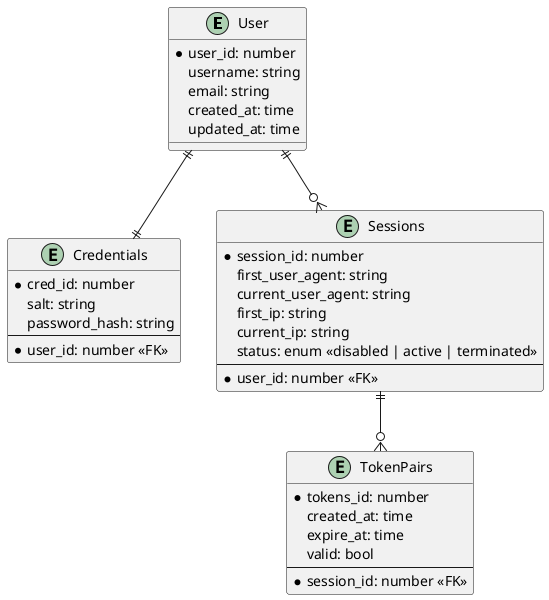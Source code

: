 @startuml auth_database

entity User {
    *user_id: number
    username: string
    email: string
    created_at: time
    updated_at: time
}

entity Credentials {
    *cred_id: number
    salt: string
    password_hash: string
    --
    *user_id: number <<FK>>
}

entity Sessions {
    *session_id: number
    first_user_agent: string
    current_user_agent: string
    first_ip: string
    current_ip: string
    status: enum <<disabled | active | terminated>>
    --
    *user_id: number <<FK>>
}

entity TokenPairs {
    *tokens_id: number
    created_at: time
    expire_at: time
    valid: bool
    --
    *session_id: number <<FK>>
}

User ||--|| Credentials
User ||--o{ Sessions
Sessions ||--o{ TokenPairs
@enduml